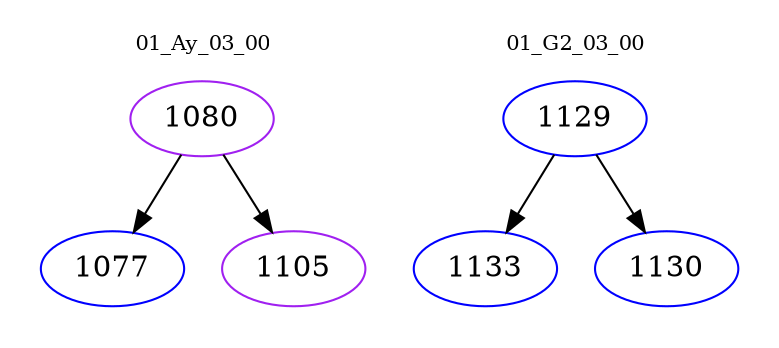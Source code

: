 digraph{
subgraph cluster_0 {
color = white
label = "01_Ay_03_00";
fontsize=10;
T0_1080 [label="1080", color="purple"]
T0_1080 -> T0_1077 [color="black"]
T0_1077 [label="1077", color="blue"]
T0_1080 -> T0_1105 [color="black"]
T0_1105 [label="1105", color="purple"]
}
subgraph cluster_1 {
color = white
label = "01_G2_03_00";
fontsize=10;
T1_1129 [label="1129", color="blue"]
T1_1129 -> T1_1133 [color="black"]
T1_1133 [label="1133", color="blue"]
T1_1129 -> T1_1130 [color="black"]
T1_1130 [label="1130", color="blue"]
}
}
